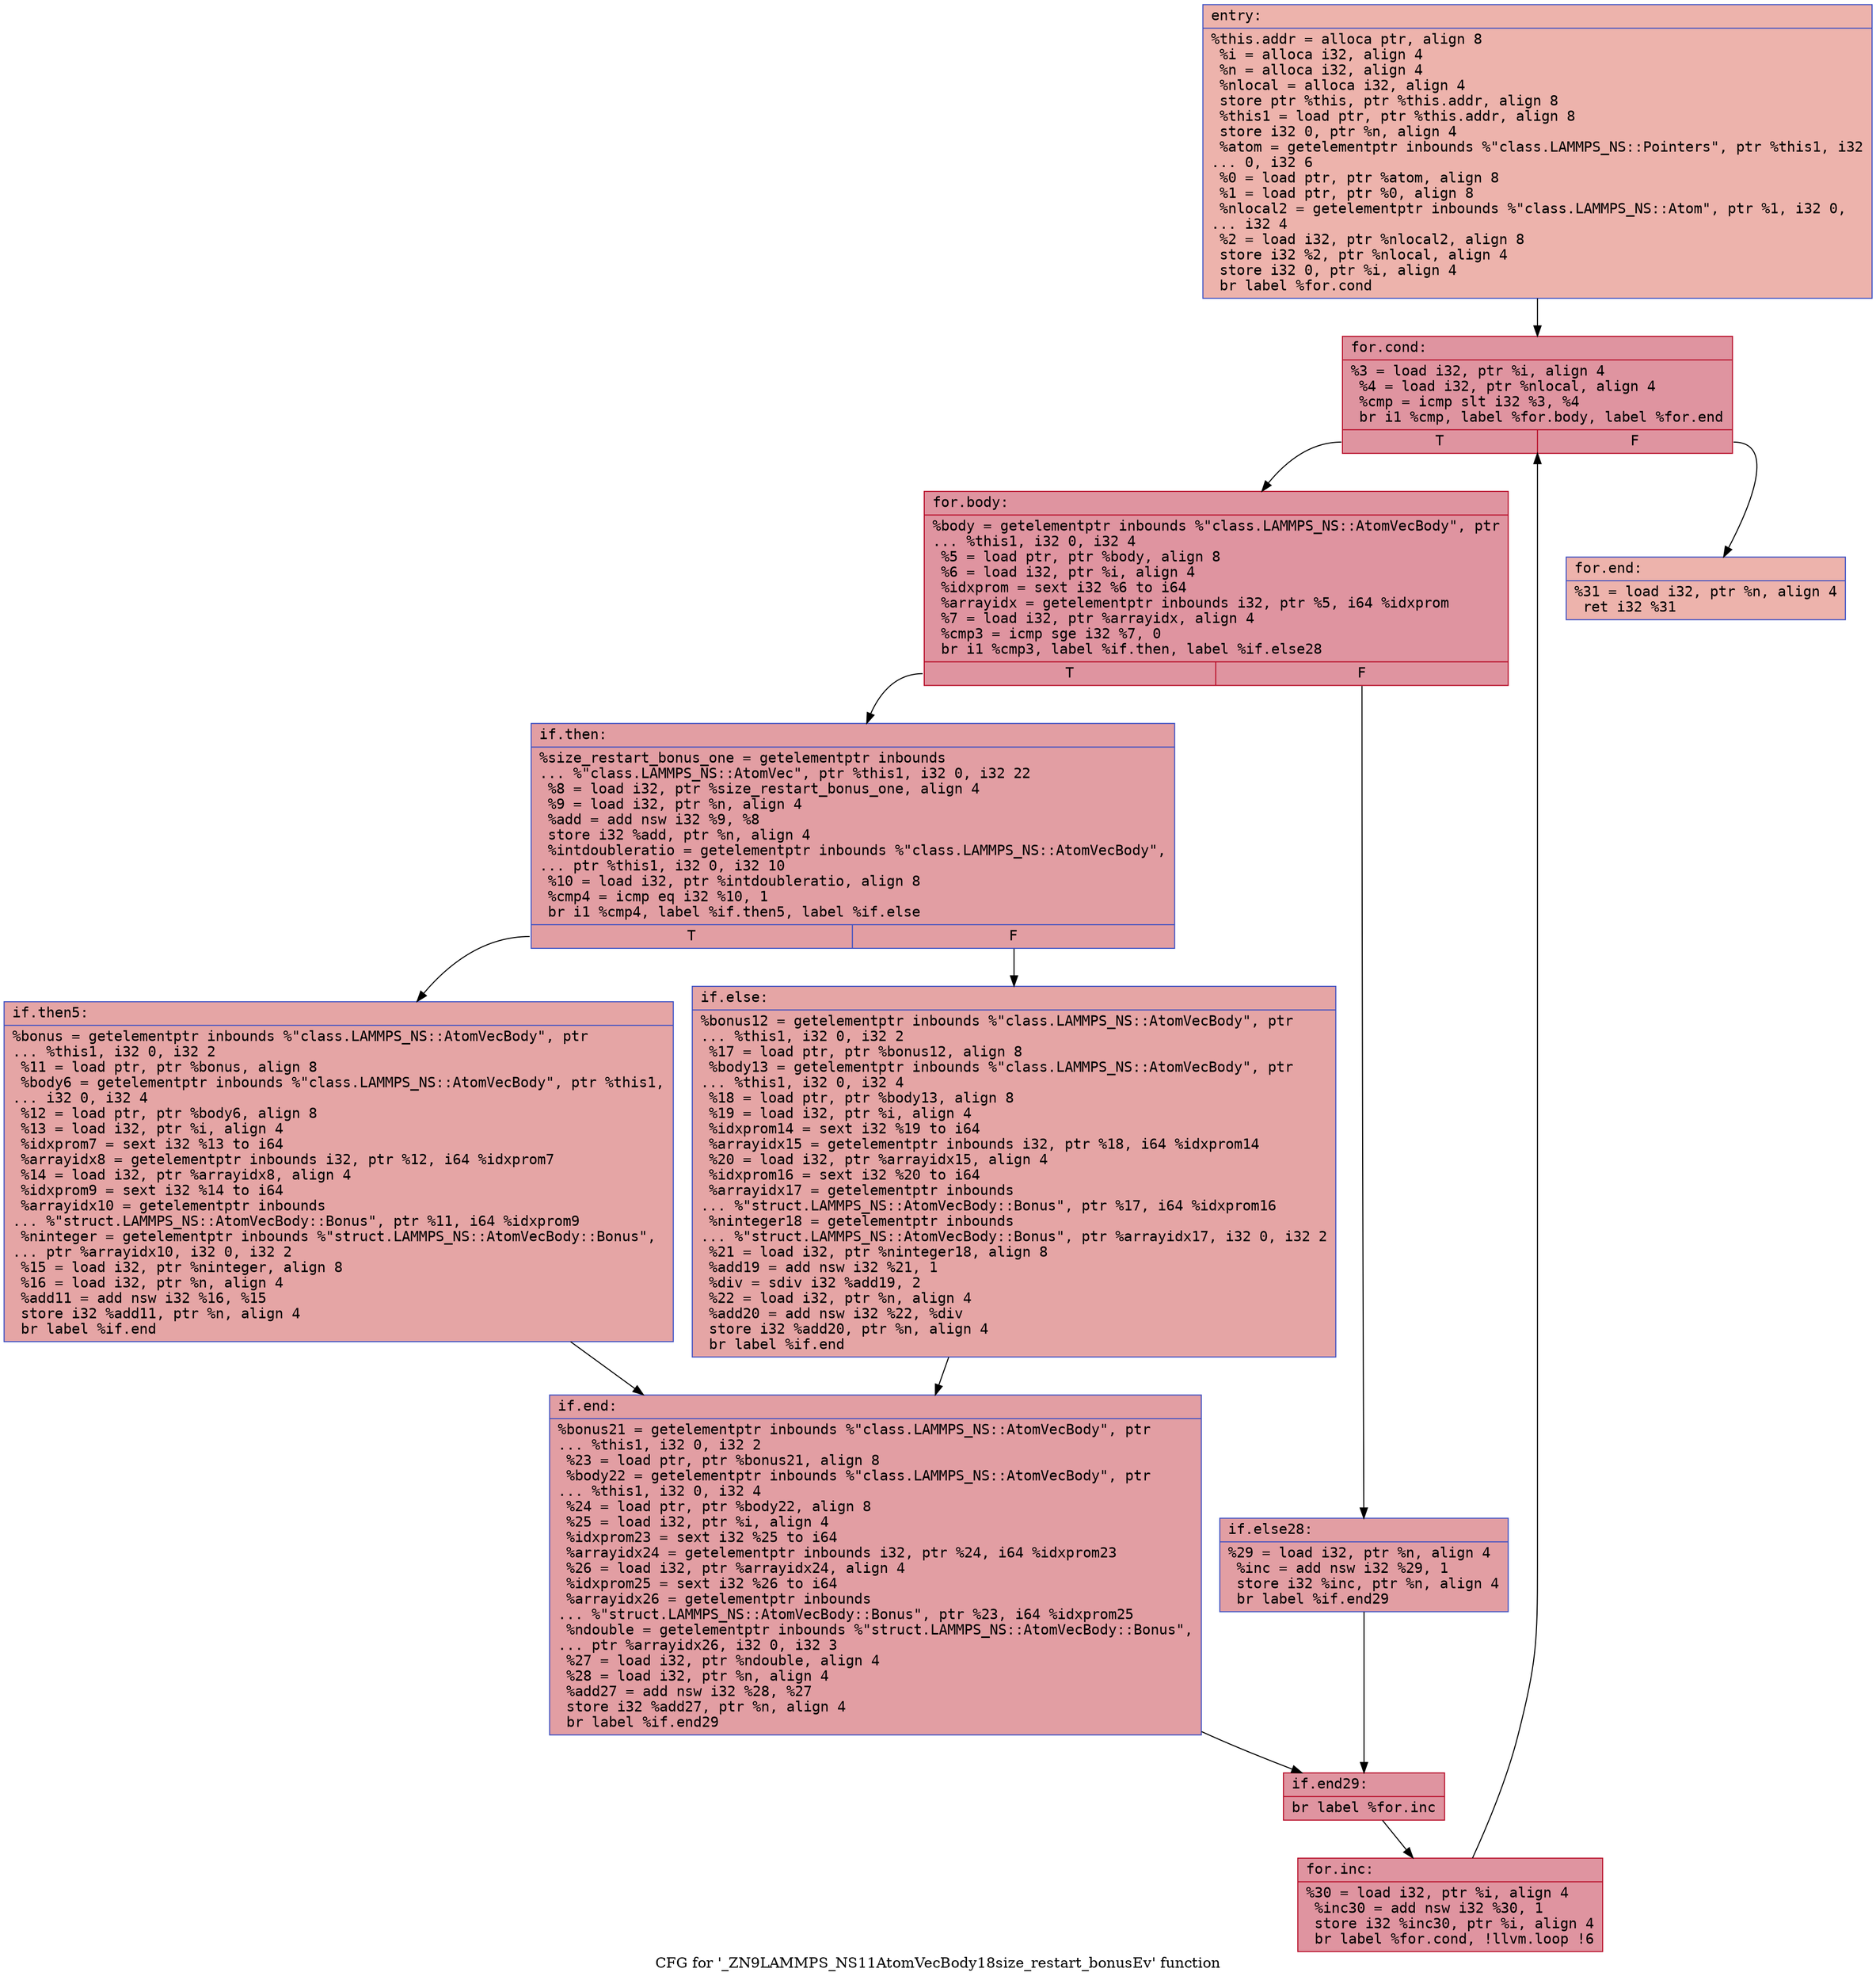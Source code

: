 digraph "CFG for '_ZN9LAMMPS_NS11AtomVecBody18size_restart_bonusEv' function" {
	label="CFG for '_ZN9LAMMPS_NS11AtomVecBody18size_restart_bonusEv' function";

	Node0x564c7b4a7b80 [shape=record,color="#3d50c3ff", style=filled, fillcolor="#d6524470" fontname="Courier",label="{entry:\l|  %this.addr = alloca ptr, align 8\l  %i = alloca i32, align 4\l  %n = alloca i32, align 4\l  %nlocal = alloca i32, align 4\l  store ptr %this, ptr %this.addr, align 8\l  %this1 = load ptr, ptr %this.addr, align 8\l  store i32 0, ptr %n, align 4\l  %atom = getelementptr inbounds %\"class.LAMMPS_NS::Pointers\", ptr %this1, i32\l... 0, i32 6\l  %0 = load ptr, ptr %atom, align 8\l  %1 = load ptr, ptr %0, align 8\l  %nlocal2 = getelementptr inbounds %\"class.LAMMPS_NS::Atom\", ptr %1, i32 0,\l... i32 4\l  %2 = load i32, ptr %nlocal2, align 8\l  store i32 %2, ptr %nlocal, align 4\l  store i32 0, ptr %i, align 4\l  br label %for.cond\l}"];
	Node0x564c7b4a7b80 -> Node0x564c7b4a8420[tooltip="entry -> for.cond\nProbability 100.00%" ];
	Node0x564c7b4a8420 [shape=record,color="#b70d28ff", style=filled, fillcolor="#b70d2870" fontname="Courier",label="{for.cond:\l|  %3 = load i32, ptr %i, align 4\l  %4 = load i32, ptr %nlocal, align 4\l  %cmp = icmp slt i32 %3, %4\l  br i1 %cmp, label %for.body, label %for.end\l|{<s0>T|<s1>F}}"];
	Node0x564c7b4a8420:s0 -> Node0x564c7b4a86c0[tooltip="for.cond -> for.body\nProbability 96.88%" ];
	Node0x564c7b4a8420:s1 -> Node0x564c7b4a8740[tooltip="for.cond -> for.end\nProbability 3.12%" ];
	Node0x564c7b4a86c0 [shape=record,color="#b70d28ff", style=filled, fillcolor="#b70d2870" fontname="Courier",label="{for.body:\l|  %body = getelementptr inbounds %\"class.LAMMPS_NS::AtomVecBody\", ptr\l... %this1, i32 0, i32 4\l  %5 = load ptr, ptr %body, align 8\l  %6 = load i32, ptr %i, align 4\l  %idxprom = sext i32 %6 to i64\l  %arrayidx = getelementptr inbounds i32, ptr %5, i64 %idxprom\l  %7 = load i32, ptr %arrayidx, align 4\l  %cmp3 = icmp sge i32 %7, 0\l  br i1 %cmp3, label %if.then, label %if.else28\l|{<s0>T|<s1>F}}"];
	Node0x564c7b4a86c0:s0 -> Node0x564c7b4a9a30[tooltip="for.body -> if.then\nProbability 50.00%" ];
	Node0x564c7b4a86c0:s1 -> Node0x564c7b4a9aa0[tooltip="for.body -> if.else28\nProbability 50.00%" ];
	Node0x564c7b4a9a30 [shape=record,color="#3d50c3ff", style=filled, fillcolor="#be242e70" fontname="Courier",label="{if.then:\l|  %size_restart_bonus_one = getelementptr inbounds\l... %\"class.LAMMPS_NS::AtomVec\", ptr %this1, i32 0, i32 22\l  %8 = load i32, ptr %size_restart_bonus_one, align 4\l  %9 = load i32, ptr %n, align 4\l  %add = add nsw i32 %9, %8\l  store i32 %add, ptr %n, align 4\l  %intdoubleratio = getelementptr inbounds %\"class.LAMMPS_NS::AtomVecBody\",\l... ptr %this1, i32 0, i32 10\l  %10 = load i32, ptr %intdoubleratio, align 8\l  %cmp4 = icmp eq i32 %10, 1\l  br i1 %cmp4, label %if.then5, label %if.else\l|{<s0>T|<s1>F}}"];
	Node0x564c7b4a9a30:s0 -> Node0x564c7b4aa190[tooltip="if.then -> if.then5\nProbability 50.00%" ];
	Node0x564c7b4a9a30:s1 -> Node0x564c7b4aa1e0[tooltip="if.then -> if.else\nProbability 50.00%" ];
	Node0x564c7b4aa190 [shape=record,color="#3d50c3ff", style=filled, fillcolor="#c5333470" fontname="Courier",label="{if.then5:\l|  %bonus = getelementptr inbounds %\"class.LAMMPS_NS::AtomVecBody\", ptr\l... %this1, i32 0, i32 2\l  %11 = load ptr, ptr %bonus, align 8\l  %body6 = getelementptr inbounds %\"class.LAMMPS_NS::AtomVecBody\", ptr %this1,\l... i32 0, i32 4\l  %12 = load ptr, ptr %body6, align 8\l  %13 = load i32, ptr %i, align 4\l  %idxprom7 = sext i32 %13 to i64\l  %arrayidx8 = getelementptr inbounds i32, ptr %12, i64 %idxprom7\l  %14 = load i32, ptr %arrayidx8, align 4\l  %idxprom9 = sext i32 %14 to i64\l  %arrayidx10 = getelementptr inbounds\l... %\"struct.LAMMPS_NS::AtomVecBody::Bonus\", ptr %11, i64 %idxprom9\l  %ninteger = getelementptr inbounds %\"struct.LAMMPS_NS::AtomVecBody::Bonus\",\l... ptr %arrayidx10, i32 0, i32 2\l  %15 = load i32, ptr %ninteger, align 8\l  %16 = load i32, ptr %n, align 4\l  %add11 = add nsw i32 %16, %15\l  store i32 %add11, ptr %n, align 4\l  br label %if.end\l}"];
	Node0x564c7b4aa190 -> Node0x564c7b4aae40[tooltip="if.then5 -> if.end\nProbability 100.00%" ];
	Node0x564c7b4aa1e0 [shape=record,color="#3d50c3ff", style=filled, fillcolor="#c5333470" fontname="Courier",label="{if.else:\l|  %bonus12 = getelementptr inbounds %\"class.LAMMPS_NS::AtomVecBody\", ptr\l... %this1, i32 0, i32 2\l  %17 = load ptr, ptr %bonus12, align 8\l  %body13 = getelementptr inbounds %\"class.LAMMPS_NS::AtomVecBody\", ptr\l... %this1, i32 0, i32 4\l  %18 = load ptr, ptr %body13, align 8\l  %19 = load i32, ptr %i, align 4\l  %idxprom14 = sext i32 %19 to i64\l  %arrayidx15 = getelementptr inbounds i32, ptr %18, i64 %idxprom14\l  %20 = load i32, ptr %arrayidx15, align 4\l  %idxprom16 = sext i32 %20 to i64\l  %arrayidx17 = getelementptr inbounds\l... %\"struct.LAMMPS_NS::AtomVecBody::Bonus\", ptr %17, i64 %idxprom16\l  %ninteger18 = getelementptr inbounds\l... %\"struct.LAMMPS_NS::AtomVecBody::Bonus\", ptr %arrayidx17, i32 0, i32 2\l  %21 = load i32, ptr %ninteger18, align 8\l  %add19 = add nsw i32 %21, 1\l  %div = sdiv i32 %add19, 2\l  %22 = load i32, ptr %n, align 4\l  %add20 = add nsw i32 %22, %div\l  store i32 %add20, ptr %n, align 4\l  br label %if.end\l}"];
	Node0x564c7b4aa1e0 -> Node0x564c7b4aae40[tooltip="if.else -> if.end\nProbability 100.00%" ];
	Node0x564c7b4aae40 [shape=record,color="#3d50c3ff", style=filled, fillcolor="#be242e70" fontname="Courier",label="{if.end:\l|  %bonus21 = getelementptr inbounds %\"class.LAMMPS_NS::AtomVecBody\", ptr\l... %this1, i32 0, i32 2\l  %23 = load ptr, ptr %bonus21, align 8\l  %body22 = getelementptr inbounds %\"class.LAMMPS_NS::AtomVecBody\", ptr\l... %this1, i32 0, i32 4\l  %24 = load ptr, ptr %body22, align 8\l  %25 = load i32, ptr %i, align 4\l  %idxprom23 = sext i32 %25 to i64\l  %arrayidx24 = getelementptr inbounds i32, ptr %24, i64 %idxprom23\l  %26 = load i32, ptr %arrayidx24, align 4\l  %idxprom25 = sext i32 %26 to i64\l  %arrayidx26 = getelementptr inbounds\l... %\"struct.LAMMPS_NS::AtomVecBody::Bonus\", ptr %23, i64 %idxprom25\l  %ndouble = getelementptr inbounds %\"struct.LAMMPS_NS::AtomVecBody::Bonus\",\l... ptr %arrayidx26, i32 0, i32 3\l  %27 = load i32, ptr %ndouble, align 4\l  %28 = load i32, ptr %n, align 4\l  %add27 = add nsw i32 %28, %27\l  store i32 %add27, ptr %n, align 4\l  br label %if.end29\l}"];
	Node0x564c7b4aae40 -> Node0x564c7b4aa520[tooltip="if.end -> if.end29\nProbability 100.00%" ];
	Node0x564c7b4a9aa0 [shape=record,color="#3d50c3ff", style=filled, fillcolor="#be242e70" fontname="Courier",label="{if.else28:\l|  %29 = load i32, ptr %n, align 4\l  %inc = add nsw i32 %29, 1\l  store i32 %inc, ptr %n, align 4\l  br label %if.end29\l}"];
	Node0x564c7b4a9aa0 -> Node0x564c7b4aa520[tooltip="if.else28 -> if.end29\nProbability 100.00%" ];
	Node0x564c7b4aa520 [shape=record,color="#b70d28ff", style=filled, fillcolor="#b70d2870" fontname="Courier",label="{if.end29:\l|  br label %for.inc\l}"];
	Node0x564c7b4aa520 -> Node0x564c7b4acad0[tooltip="if.end29 -> for.inc\nProbability 100.00%" ];
	Node0x564c7b4acad0 [shape=record,color="#b70d28ff", style=filled, fillcolor="#b70d2870" fontname="Courier",label="{for.inc:\l|  %30 = load i32, ptr %i, align 4\l  %inc30 = add nsw i32 %30, 1\l  store i32 %inc30, ptr %i, align 4\l  br label %for.cond, !llvm.loop !6\l}"];
	Node0x564c7b4acad0 -> Node0x564c7b4a8420[tooltip="for.inc -> for.cond\nProbability 100.00%" ];
	Node0x564c7b4a8740 [shape=record,color="#3d50c3ff", style=filled, fillcolor="#d6524470" fontname="Courier",label="{for.end:\l|  %31 = load i32, ptr %n, align 4\l  ret i32 %31\l}"];
}
